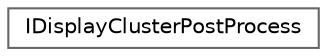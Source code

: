 digraph "Graphical Class Hierarchy"
{
 // INTERACTIVE_SVG=YES
 // LATEX_PDF_SIZE
  bgcolor="transparent";
  edge [fontname=Helvetica,fontsize=10,labelfontname=Helvetica,labelfontsize=10];
  node [fontname=Helvetica,fontsize=10,shape=box,height=0.2,width=0.4];
  rankdir="LR";
  Node0 [id="Node000000",label="IDisplayClusterPostProcess",height=0.2,width=0.4,color="grey40", fillcolor="white", style="filled",URL="$d6/d47/classIDisplayClusterPostProcess.html",tooltip="nDisplay post-process interface"];
}
